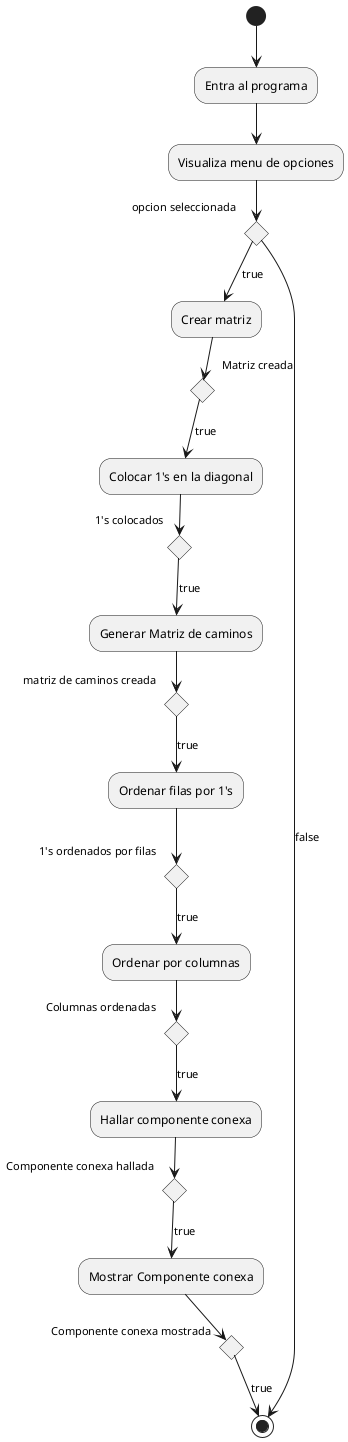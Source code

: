 @startuml appComponentesConexas 
 (*)--> "Entra al programa"
    --> "Visualiza menu de opciones"
    if "opcion seleccionada" then 
       -->[true] "Crear matriz"
        if "Matriz creada" then 
         -->[true] "Colocar 1's en la diagonal"
         endif
          if "1's colocados" then
           -->[true] "Generar Matriz de caminos"
           endif
           if "matriz de caminos creada" then 
              -->[true] "Ordenar filas por 1's"
              endif
           if "1's ordenados por filas" then 
              -->[true] "Ordenar por columnas"
              endif
           if "Columnas ordenadas" then 
              -->[true] "Hallar componente conexa" 
             endif 
           if "Componente conexa hallada" then 
              -->[true] "Mostrar Componente conexa"
             endif
             if "Componente conexa mostrada" then 
                -->[true] (*)
             endif
    else 
        -->[false] (*)
    endif 
@endUml